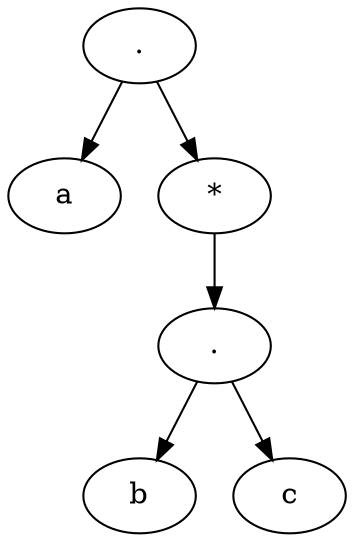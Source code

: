digraph {
  94655051751712[label="."]
  94655051751664[label="a"]
  94655051751712  ->  94655051751664
  94655051752064[label="*"]
  94655051751712  ->  94655051752064
  94655051751904[label="."]
  94655051752064  ->  94655051751904
  94655051751616[label="b"]
  94655051751904  ->  94655051751616
  94655051751984[label="c"]
  94655051751904  ->  94655051751984
}
